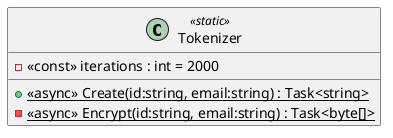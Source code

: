 @startuml
class Tokenizer <<static>> {
    - <<const>> iterations : int = 2000
    + {static} <<async>> Create(id:string, email:string) : Task<string>
    - {static} <<async>> Encrypt(id:string, email:string) : Task<byte[]>
}
@enduml
